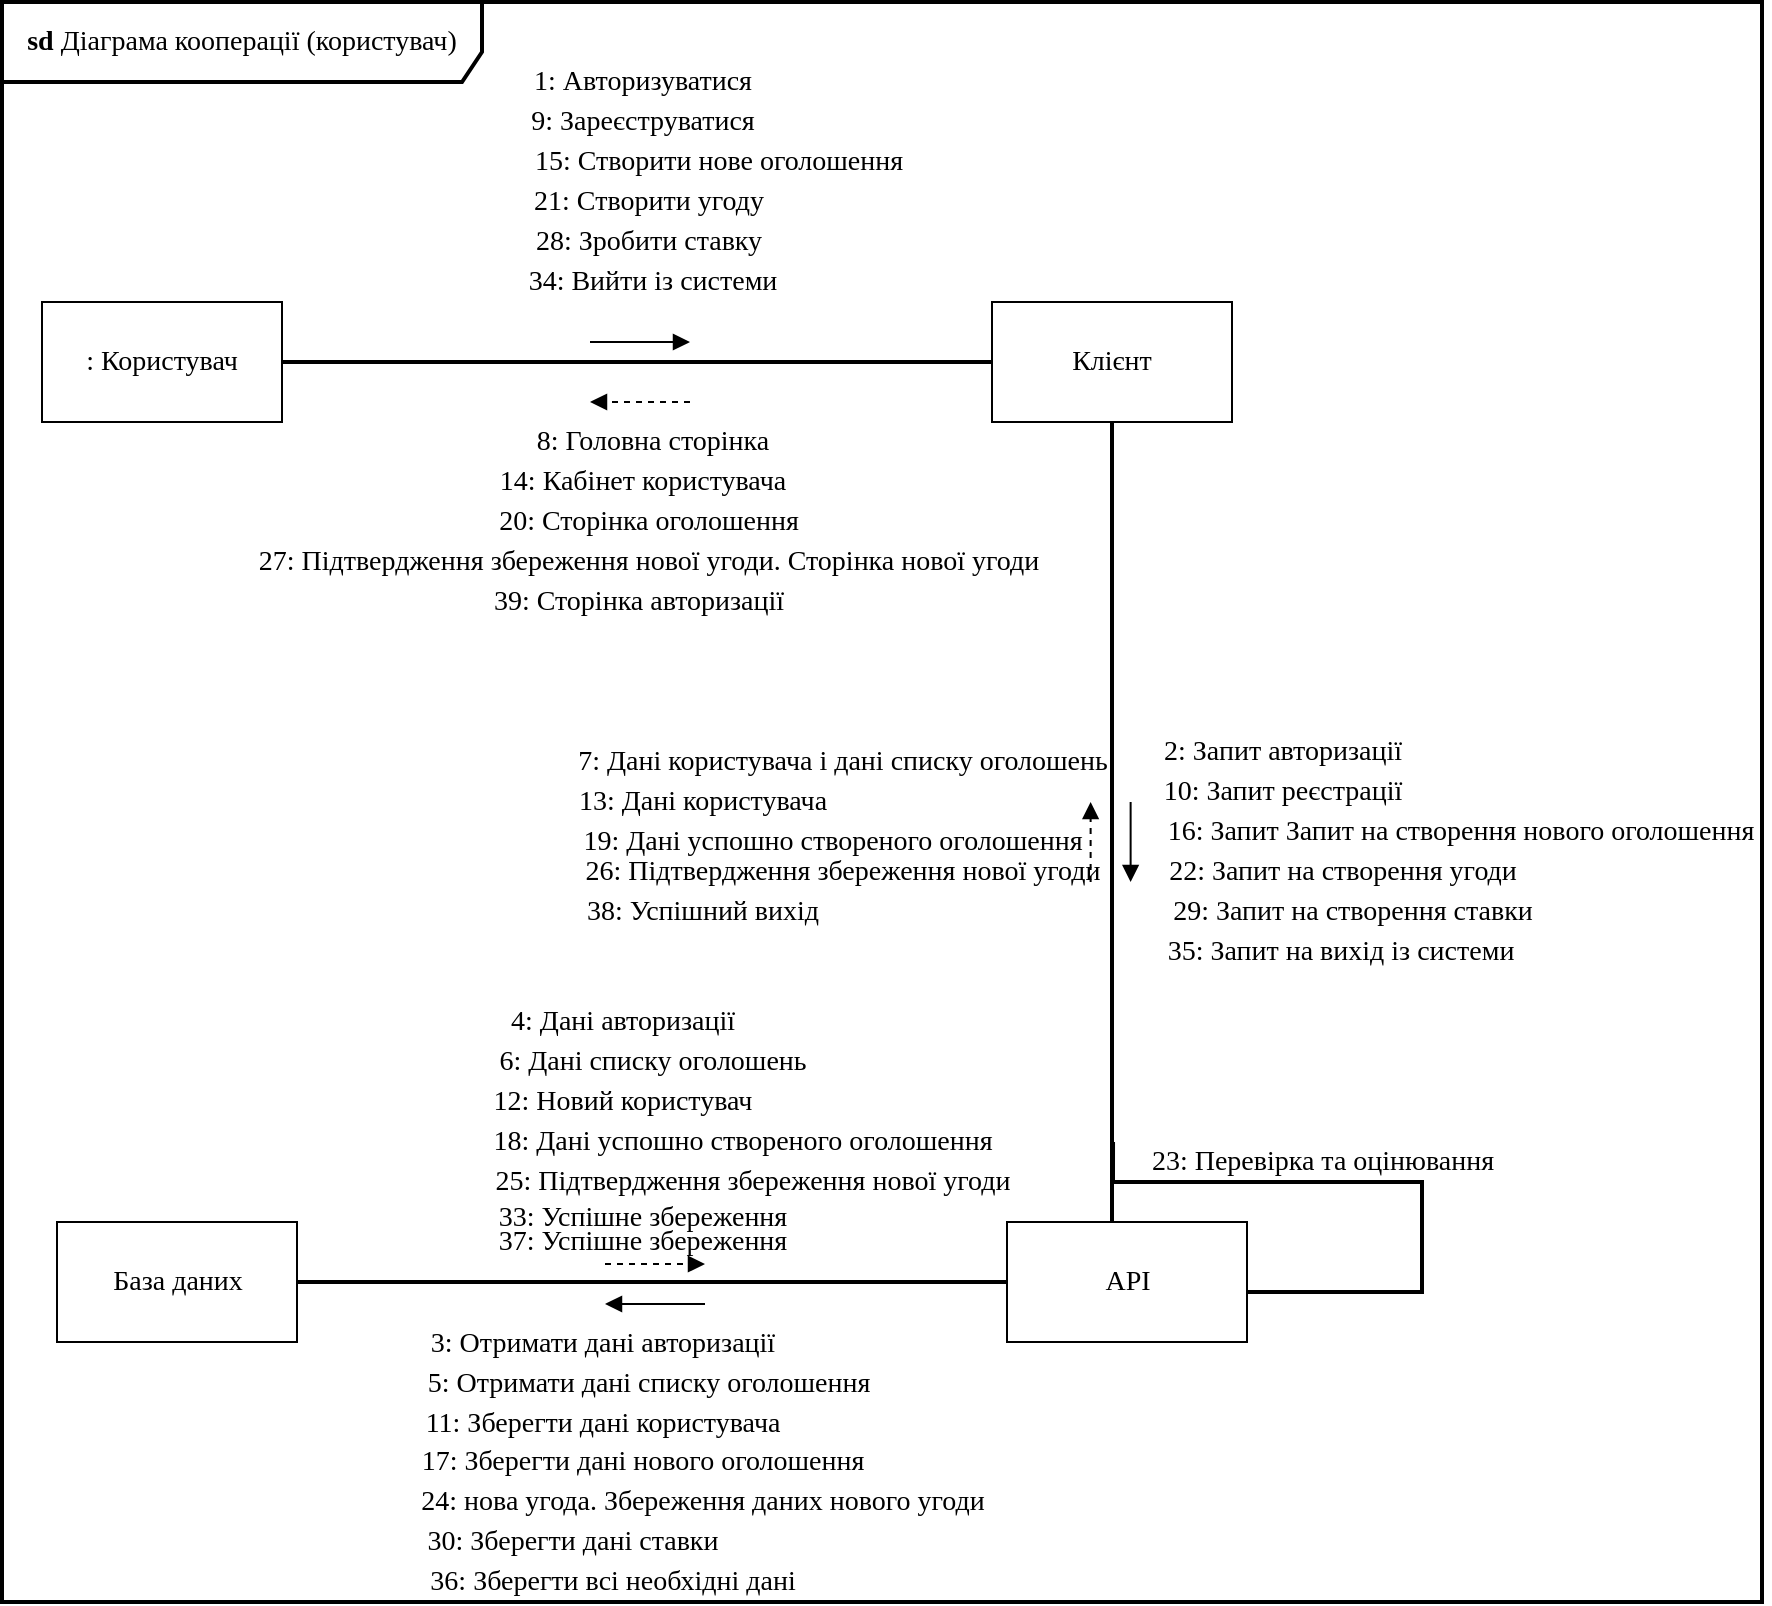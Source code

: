 <mxfile version="18.0.1" type="device"><diagram id="qYtvw9RyT_T63kAQ5Qsu" name="Сторінка-1"><mxGraphModel dx="2415" dy="852" grid="1" gridSize="10" guides="1" tooltips="1" connect="1" arrows="1" fold="1" page="1" pageScale="1" pageWidth="827" pageHeight="1169" math="0" shadow="0"><root><mxCell id="0"/><mxCell id="1" parent="0"/><mxCell id="HO2FnwNI8rOmVfSFxRc9-1" value="&lt;font face=&quot;Times New Roman&quot; style=&quot;font-size: 14px&quot;&gt;: Користувач&lt;/font&gt;" style="rounded=0;whiteSpace=wrap;html=1;" parent="1" vertex="1"><mxGeometry x="20" y="160" width="120" height="60" as="geometry"/></mxCell><mxCell id="HO2FnwNI8rOmVfSFxRc9-2" value="&lt;font face=&quot;Times New Roman&quot; style=&quot;font-size: 14px&quot;&gt;Клієнт&lt;/font&gt;" style="rounded=0;whiteSpace=wrap;html=1;" parent="1" vertex="1"><mxGeometry x="495" y="160" width="120" height="60" as="geometry"/></mxCell><mxCell id="HO2FnwNI8rOmVfSFxRc9-3" value="" style="line;strokeWidth=2;fillColor=none;align=left;verticalAlign=middle;spacingTop=-1;spacingLeft=3;spacingRight=3;rotatable=0;labelPosition=right;points=[];portConstraint=eastwest;" parent="1" vertex="1"><mxGeometry x="140" y="186" width="355" height="8" as="geometry"/></mxCell><mxCell id="HO2FnwNI8rOmVfSFxRc9-4" value="" style="endArrow=block;html=1;rounded=0;endFill=1;" parent="1" edge="1"><mxGeometry width="50" height="50" relative="1" as="geometry"><mxPoint x="294" y="180" as="sourcePoint"/><mxPoint x="344" y="180" as="targetPoint"/></mxGeometry></mxCell><mxCell id="HO2FnwNI8rOmVfSFxRc9-5" value="&lt;font face=&quot;Times New Roman&quot; style=&quot;font-size: 14px&quot;&gt;1: Авторизуватися&lt;/font&gt;" style="text;html=1;align=center;verticalAlign=middle;resizable=0;points=[];autosize=1;strokeColor=none;fillColor=none;" parent="1" vertex="1"><mxGeometry x="260" y="40" width="120" height="20" as="geometry"/></mxCell><mxCell id="HO2FnwNI8rOmVfSFxRc9-6" value="&lt;font face=&quot;Times New Roman&quot; style=&quot;font-size: 14px&quot;&gt;API&lt;/font&gt;" style="rounded=0;whiteSpace=wrap;html=1;" parent="1" vertex="1"><mxGeometry x="502.5" y="620" width="120" height="60" as="geometry"/></mxCell><mxCell id="HO2FnwNI8rOmVfSFxRc9-7" value="&lt;font face=&quot;Times New Roman&quot;&gt;&lt;span style=&quot;font-size: 14px&quot;&gt;База даних&lt;/span&gt;&lt;/font&gt;" style="rounded=0;whiteSpace=wrap;html=1;" parent="1" vertex="1"><mxGeometry x="27.5" y="620" width="120" height="60" as="geometry"/></mxCell><mxCell id="HO2FnwNI8rOmVfSFxRc9-8" value="" style="line;strokeWidth=2;fillColor=none;align=left;verticalAlign=middle;spacingTop=-1;spacingLeft=3;spacingRight=3;rotatable=0;labelPosition=right;points=[];portConstraint=eastwest;" parent="1" vertex="1"><mxGeometry x="147.5" y="646" width="355" height="8" as="geometry"/></mxCell><mxCell id="HO2FnwNI8rOmVfSFxRc9-9" value="" style="line;strokeWidth=2;fillColor=none;align=left;verticalAlign=middle;spacingTop=-1;spacingLeft=3;spacingRight=3;rotatable=0;labelPosition=right;points=[];portConstraint=eastwest;direction=south;" parent="1" vertex="1"><mxGeometry x="551" y="220" width="8" height="400" as="geometry"/></mxCell><mxCell id="HO2FnwNI8rOmVfSFxRc9-10" value="" style="endArrow=block;html=1;rounded=0;endFill=1;" parent="1" edge="1"><mxGeometry width="50" height="50" relative="1" as="geometry"><mxPoint x="564.31" y="410" as="sourcePoint"/><mxPoint x="564.31" y="450" as="targetPoint"/></mxGeometry></mxCell><mxCell id="HO2FnwNI8rOmVfSFxRc9-12" value="" style="endArrow=block;html=1;rounded=0;endFill=1;" parent="1" edge="1"><mxGeometry width="50" height="50" relative="1" as="geometry"><mxPoint x="351.5" y="661" as="sourcePoint"/><mxPoint x="301.5" y="661" as="targetPoint"/></mxGeometry></mxCell><mxCell id="HO2FnwNI8rOmVfSFxRc9-13" value="" style="endArrow=block;dashed=1;endFill=1;endSize=6;html=1;rounded=0;" parent="1" edge="1"><mxGeometry width="160" relative="1" as="geometry"><mxPoint x="301.5" y="641" as="sourcePoint"/><mxPoint x="351.5" y="641" as="targetPoint"/></mxGeometry></mxCell><mxCell id="HO2FnwNI8rOmVfSFxRc9-14" value="" style="endArrow=block;dashed=1;endFill=1;endSize=6;html=1;rounded=0;" parent="1" edge="1"><mxGeometry width="160" relative="1" as="geometry"><mxPoint x="544.31" y="450" as="sourcePoint"/><mxPoint x="544.31" y="410" as="targetPoint"/></mxGeometry></mxCell><mxCell id="HO2FnwNI8rOmVfSFxRc9-16" value="" style="endArrow=block;dashed=1;endFill=1;endSize=6;html=1;rounded=0;" parent="1" edge="1"><mxGeometry width="160" relative="1" as="geometry"><mxPoint x="344" y="210" as="sourcePoint"/><mxPoint x="294" y="210" as="targetPoint"/></mxGeometry></mxCell><mxCell id="HO2FnwNI8rOmVfSFxRc9-18" value="&lt;font face=&quot;Times New Roman&quot; style=&quot;font-size: 14px&quot;&gt;2: Запит авторизації&lt;/font&gt;" style="text;html=1;align=center;verticalAlign=middle;resizable=0;points=[];autosize=1;strokeColor=none;fillColor=none;" parent="1" vertex="1"><mxGeometry x="575" y="375" width="130" height="20" as="geometry"/></mxCell><mxCell id="HO2FnwNI8rOmVfSFxRc9-19" value="&lt;font face=&quot;Times New Roman&quot; style=&quot;font-size: 14px&quot;&gt;3: Отримати дані авторизації&lt;/font&gt;" style="text;html=1;align=center;verticalAlign=middle;resizable=0;points=[];autosize=1;strokeColor=none;fillColor=none;" parent="1" vertex="1"><mxGeometry x="205" y="671" width="190" height="20" as="geometry"/></mxCell><mxCell id="HO2FnwNI8rOmVfSFxRc9-20" value="&lt;font face=&quot;Times New Roman&quot; style=&quot;font-size: 14px&quot;&gt;4: Дані авторизації&lt;/font&gt;" style="text;html=1;align=center;verticalAlign=middle;resizable=0;points=[];autosize=1;strokeColor=none;fillColor=none;" parent="1" vertex="1"><mxGeometry x="245" y="510" width="130" height="20" as="geometry"/></mxCell><mxCell id="HO2FnwNI8rOmVfSFxRc9-21" value="&lt;font face=&quot;Times New Roman&quot; style=&quot;font-size: 14px&quot;&gt;7: Дані користувача і д&lt;/font&gt;&lt;span style=&quot;font-family: &amp;quot;Times New Roman&amp;quot;; font-size: 14px;&quot;&gt;ані списку оголошень&lt;/span&gt;" style="text;html=1;align=center;verticalAlign=middle;resizable=0;points=[];autosize=1;strokeColor=none;fillColor=none;" parent="1" vertex="1"><mxGeometry x="280" y="380" width="280" height="20" as="geometry"/></mxCell><mxCell id="HO2FnwNI8rOmVfSFxRc9-22" value="&lt;font face=&quot;Times New Roman&quot; style=&quot;font-size: 14px&quot;&gt;8: Головна сторінка&lt;/font&gt;" style="text;html=1;align=center;verticalAlign=middle;resizable=0;points=[];autosize=1;strokeColor=none;fillColor=none;" parent="1" vertex="1"><mxGeometry x="260" y="220" width="130" height="20" as="geometry"/></mxCell><mxCell id="HO2FnwNI8rOmVfSFxRc9-23" value="&lt;font face=&quot;Times New Roman&quot; style=&quot;font-size: 14px&quot;&gt;9: Зареєструватися&lt;/font&gt;" style="text;html=1;align=center;verticalAlign=middle;resizable=0;points=[];autosize=1;strokeColor=none;fillColor=none;" parent="1" vertex="1"><mxGeometry x="255" y="60" width="130" height="20" as="geometry"/></mxCell><mxCell id="HO2FnwNI8rOmVfSFxRc9-24" value="&lt;font face=&quot;Times New Roman&quot; style=&quot;font-size: 14px&quot;&gt;10: Запит реєстрації&lt;/font&gt;" style="text;html=1;align=center;verticalAlign=middle;resizable=0;points=[];autosize=1;strokeColor=none;fillColor=none;" parent="1" vertex="1"><mxGeometry x="575" y="395" width="130" height="20" as="geometry"/></mxCell><mxCell id="HO2FnwNI8rOmVfSFxRc9-25" value="&lt;font face=&quot;Times New Roman&quot; style=&quot;font-size: 14px&quot;&gt;5: Отримати дані списку оголошення&lt;/font&gt;" style="text;html=1;align=center;verticalAlign=middle;resizable=0;points=[];autosize=1;strokeColor=none;fillColor=none;" parent="1" vertex="1"><mxGeometry x="202.5" y="691" width="240" height="20" as="geometry"/></mxCell><mxCell id="HO2FnwNI8rOmVfSFxRc9-26" value="&lt;font face=&quot;Times New Roman&quot; style=&quot;font-size: 14px&quot;&gt;6: Дані списку оголошень&lt;/font&gt;" style="text;html=1;align=center;verticalAlign=middle;resizable=0;points=[];autosize=1;strokeColor=none;fillColor=none;" parent="1" vertex="1"><mxGeometry x="240" y="530" width="170" height="20" as="geometry"/></mxCell><mxCell id="HO2FnwNI8rOmVfSFxRc9-27" value="&lt;span style=&quot;color: rgba(0 , 0 , 0 , 0) ; font-family: monospace ; font-size: 0px&quot;&gt;%3CmxGraphModel%3E%3Croot%3E%3CmxCell%20id%3D%220%22%2F%3E%3CmxCell%20id%3D%221%22%20parent%3D%220%22%2F%3E%3CmxCell%20id%3D%222%22%20value%3D%22%26lt%3Bfont%20face%3D%26quot%3BTimes%20New%20Roman%26quot%3B%20style%3D%26quot%3Bfont-size%3A%2014px%26quot%3B%26gt%3B7%3A%20%D0%94%D0%B0%D0%BD%D1%96%20%D0%BA%D0%BE%D1%80%D0%B8%D1%81%D1%82%D1%83%D0%B2%D0%B0%D1%87%D0%B0%20%D1%96%20%D1%81%D1%82%D0%B0%D1%82%D0%B8%D1%81%D1%82%D0%B8%D0%BA%D0%B0%26lt%3B%2Ffont%26gt%3B%22%20style%3D%22text%3Bhtml%3D1%3Balign%3Dcenter%3BverticalAlign%3Dmiddle%3Bresizable%3D0%3Bpoints%3D%5B%5D%3Bautosize%3D1%3BstrokeColor%3Dnone%3BfillColor%3Dnone%3B%22%20vertex%3D%221%22%20parent%3D%221%22%3E%3CmxGeometry%20x%3D%22337.5%22%20y%3D%22347.5%22%20width%3D%22210%22%20height%3D%2220%22%20as%3D%22geometry%22%2F%3E%3C%2FmxCell%3E%3C%2Froot%3E%3C%2FmxGraphModel%3E&lt;/span&gt;" style="text;html=1;align=center;verticalAlign=middle;resizable=0;points=[];autosize=1;strokeColor=none;fillColor=none;" parent="1" vertex="1"><mxGeometry x="432.5" y="367.5" width="20" height="20" as="geometry"/></mxCell><mxCell id="HO2FnwNI8rOmVfSFxRc9-28" value="&lt;font face=&quot;Times New Roman&quot; style=&quot;font-size: 14px&quot;&gt;14:&amp;nbsp;&lt;/font&gt;&lt;span style=&quot;font-family: &amp;quot;times new roman&amp;quot; ; font-size: 14px&quot;&gt;Кабінет користувача&lt;/span&gt;" style="text;html=1;align=center;verticalAlign=middle;resizable=0;points=[];autosize=1;strokeColor=none;fillColor=none;" parent="1" vertex="1"><mxGeometry x="240" y="240" width="160" height="20" as="geometry"/></mxCell><mxCell id="HO2FnwNI8rOmVfSFxRc9-29" value="&lt;font face=&quot;Times New Roman&quot; style=&quot;font-size: 14px&quot;&gt;15: Створити нове оголошення&lt;/font&gt;" style="text;html=1;align=center;verticalAlign=middle;resizable=0;points=[];autosize=1;strokeColor=none;fillColor=none;" parent="1" vertex="1"><mxGeometry x="257.5" y="80" width="200" height="20" as="geometry"/></mxCell><mxCell id="HO2FnwNI8rOmVfSFxRc9-30" value="&lt;font face=&quot;Times New Roman&quot; style=&quot;font-size: 14px&quot;&gt;16: Запит Запит на створення нового оголошення&lt;/font&gt;" style="text;html=1;align=center;verticalAlign=middle;resizable=0;points=[];autosize=1;strokeColor=none;fillColor=none;" parent="1" vertex="1"><mxGeometry x="574" y="415" width="310" height="20" as="geometry"/></mxCell><mxCell id="HO2FnwNI8rOmVfSFxRc9-31" value="&lt;font face=&quot;Times New Roman&quot; style=&quot;font-size: 14px&quot;&gt;11: Зберегти дані користувача&lt;/font&gt;" style="text;html=1;align=center;verticalAlign=middle;resizable=0;points=[];autosize=1;strokeColor=none;fillColor=none;" parent="1" vertex="1"><mxGeometry x="205" y="711" width="190" height="20" as="geometry"/></mxCell><mxCell id="HO2FnwNI8rOmVfSFxRc9-32" value="&lt;font face=&quot;Times New Roman&quot; style=&quot;font-size: 14px&quot;&gt;12: Новий користувач&lt;/font&gt;" style="text;html=1;align=center;verticalAlign=middle;resizable=0;points=[];autosize=1;strokeColor=none;fillColor=none;" parent="1" vertex="1"><mxGeometry x="240" y="550" width="140" height="20" as="geometry"/></mxCell><mxCell id="HO2FnwNI8rOmVfSFxRc9-33" value="&lt;font face=&quot;Times New Roman&quot; style=&quot;font-size: 14px&quot;&gt;19:&amp;nbsp;&lt;/font&gt;&lt;span style=&quot;font-family: &amp;quot;times new roman&amp;quot;; font-size: 14px;&quot;&gt;Дані успошно створеного оголошення&lt;/span&gt;" style="text;html=1;align=center;verticalAlign=middle;resizable=0;points=[];autosize=1;strokeColor=none;fillColor=none;" parent="1" vertex="1"><mxGeometry x="280" y="420" width="270" height="20" as="geometry"/></mxCell><mxCell id="HO2FnwNI8rOmVfSFxRc9-34" value="&lt;font face=&quot;Times New Roman&quot; style=&quot;font-size: 14px&quot;&gt;20:&amp;nbsp;&lt;/font&gt;&lt;span style=&quot;font-family: &amp;quot;times new roman&amp;quot; ; font-size: 14px&quot;&gt;Сторінка оголошення&lt;/span&gt;" style="text;html=1;align=center;verticalAlign=middle;resizable=0;points=[];autosize=1;strokeColor=none;fillColor=none;" parent="1" vertex="1"><mxGeometry x="237.5" y="260" width="170" height="20" as="geometry"/></mxCell><mxCell id="HO2FnwNI8rOmVfSFxRc9-35" value="&lt;font face=&quot;Times New Roman&quot; style=&quot;font-size: 14px&quot;&gt;21: Створити угоду&lt;/font&gt;" style="text;html=1;align=center;verticalAlign=middle;resizable=0;points=[];autosize=1;strokeColor=none;fillColor=none;" parent="1" vertex="1"><mxGeometry x="257.5" y="100" width="130" height="20" as="geometry"/></mxCell><mxCell id="HO2FnwNI8rOmVfSFxRc9-36" value="&lt;font face=&quot;Times New Roman&quot; style=&quot;font-size: 14px&quot;&gt;22:&amp;nbsp;&lt;/font&gt;&lt;span style=&quot;font-family: &amp;quot;times new roman&amp;quot; ; font-size: 14px&quot;&gt;Запит на створення угоди&lt;/span&gt;" style="text;html=1;align=center;verticalAlign=middle;resizable=0;points=[];autosize=1;strokeColor=none;fillColor=none;" parent="1" vertex="1"><mxGeometry x="575" y="435" width="190" height="20" as="geometry"/></mxCell><mxCell id="HO2FnwNI8rOmVfSFxRc9-37" value="&lt;font face=&quot;Times New Roman&quot; style=&quot;font-size: 14px&quot;&gt;17:&amp;nbsp;&lt;/font&gt;&lt;span style=&quot;font-family: &amp;quot;times new roman&amp;quot; ; font-size: 14px&quot;&gt;Зберегти дані нового оголошення&lt;/span&gt;" style="text;html=1;align=center;verticalAlign=middle;resizable=0;points=[];autosize=1;strokeColor=none;fillColor=none;" parent="1" vertex="1"><mxGeometry x="200" y="730" width="240" height="20" as="geometry"/></mxCell><mxCell id="HO2FnwNI8rOmVfSFxRc9-38" value="&lt;font face=&quot;Times New Roman&quot; style=&quot;font-size: 14px&quot;&gt;18:&amp;nbsp;&lt;/font&gt;&lt;span style=&quot;font-family: &amp;quot;times new roman&amp;quot; ; font-size: 14px&quot;&gt;Дані успошно створеного оголошення&lt;/span&gt;" style="text;html=1;align=center;verticalAlign=middle;resizable=0;points=[];autosize=1;strokeColor=none;fillColor=none;" parent="1" vertex="1"><mxGeometry x="235" y="570" width="270" height="20" as="geometry"/></mxCell><mxCell id="HO2FnwNI8rOmVfSFxRc9-39" value="&lt;font face=&quot;Times New Roman&quot; style=&quot;font-size: 14px&quot;&gt;26:&amp;nbsp;&lt;/font&gt;&lt;span style=&quot;font-family: &amp;quot;times new roman&amp;quot;; font-size: 14px;&quot;&gt;Підтвердження збереження нової угоди&lt;/span&gt;" style="text;html=1;align=center;verticalAlign=middle;resizable=0;points=[];autosize=1;strokeColor=none;fillColor=none;" parent="1" vertex="1"><mxGeometry x="285" y="435" width="270" height="20" as="geometry"/></mxCell><mxCell id="HO2FnwNI8rOmVfSFxRc9-40" value="&lt;font face=&quot;Times New Roman&quot; style=&quot;font-size: 14px&quot;&gt;27:&amp;nbsp;&lt;/font&gt;&lt;span style=&quot;font-family: &amp;quot;times new roman&amp;quot;; font-size: 14px;&quot;&gt;Підтвердження збереження нової угоди. Сторінка нової угоди&lt;/span&gt;" style="text;html=1;align=center;verticalAlign=middle;resizable=0;points=[];autosize=1;strokeColor=none;fillColor=none;" parent="1" vertex="1"><mxGeometry x="117.5" y="280" width="410" height="20" as="geometry"/></mxCell><mxCell id="HO2FnwNI8rOmVfSFxRc9-41" value="&lt;font face=&quot;Times New Roman&quot; style=&quot;font-size: 14px&quot;&gt;28:&amp;nbsp;&lt;/font&gt;&lt;span style=&quot;font-family: &amp;quot;times new roman&amp;quot; ; font-size: 14px&quot;&gt;Зробити ставку&lt;/span&gt;" style="text;html=1;align=center;verticalAlign=middle;resizable=0;points=[];autosize=1;strokeColor=none;fillColor=none;" parent="1" vertex="1"><mxGeometry x="257.5" y="120" width="130" height="20" as="geometry"/></mxCell><mxCell id="HO2FnwNI8rOmVfSFxRc9-42" value="&lt;font face=&quot;Times New Roman&quot; style=&quot;font-size: 14px&quot;&gt;29:&amp;nbsp;&lt;/font&gt;&lt;span style=&quot;font-family: &amp;quot;times new roman&amp;quot; ; font-size: 14px&quot;&gt;Запит на створення ставки&lt;/span&gt;" style="text;html=1;align=center;verticalAlign=middle;resizable=0;points=[];autosize=1;strokeColor=none;fillColor=none;" parent="1" vertex="1"><mxGeometry x="575" y="455" width="200" height="20" as="geometry"/></mxCell><mxCell id="HO2FnwNI8rOmVfSFxRc9-45" value="&lt;font face=&quot;Times New Roman&quot; style=&quot;font-size: 14px&quot;&gt;&lt;b&gt;sd &lt;/b&gt;Діаграма кооперації (користувач)&lt;/font&gt;" style="shape=umlFrame;whiteSpace=wrap;html=1;strokeWidth=2;width=240;height=40;" parent="1" vertex="1"><mxGeometry y="10" width="880" height="800" as="geometry"/></mxCell><mxCell id="wKTey1cUFOD86uwNQsS1-2" value="" style="endArrow=none;html=1;rounded=0;endSize=6;edgeStyle=orthogonalEdgeStyle;entryX=0.9;entryY=0.435;entryDx=0;entryDy=0;entryPerimeter=0;strokeWidth=2;" parent="1" target="HO2FnwNI8rOmVfSFxRc9-9" edge="1"><mxGeometry width="50" height="50" relative="1" as="geometry"><mxPoint x="622.5" y="654.97" as="sourcePoint"/><mxPoint x="673" y="570" as="targetPoint"/><Array as="points"><mxPoint x="710" y="655"/><mxPoint x="710" y="600"/><mxPoint x="556" y="600"/></Array></mxGeometry></mxCell><mxCell id="wKTey1cUFOD86uwNQsS1-3" value="&lt;font face=&quot;Times New Roman&quot; style=&quot;font-size: 14px&quot;&gt;23:&amp;nbsp;&lt;/font&gt;&lt;span style=&quot;font-family: &amp;quot;times new roman&amp;quot; ; font-size: 14px&quot;&gt;Перевірка та оцінювання&lt;/span&gt;" style="text;html=1;align=center;verticalAlign=middle;resizable=0;points=[];autosize=1;strokeColor=none;fillColor=none;" parent="1" vertex="1"><mxGeometry x="565" y="580" width="190" height="20" as="geometry"/></mxCell><mxCell id="wKTey1cUFOD86uwNQsS1-4" value="&lt;font face=&quot;Times New Roman&quot; style=&quot;font-size: 14px&quot;&gt;13: Дані користувача&lt;/font&gt;" style="text;html=1;align=center;verticalAlign=middle;resizable=0;points=[];autosize=1;strokeColor=none;fillColor=none;" parent="1" vertex="1"><mxGeometry x="280" y="400" width="140" height="20" as="geometry"/></mxCell><mxCell id="wKTey1cUFOD86uwNQsS1-5" value="&lt;font face=&quot;Times New Roman&quot; style=&quot;font-size: 14px&quot;&gt;24:&amp;nbsp;&lt;/font&gt;&lt;span style=&quot;font-family: &amp;quot;times new roman&amp;quot; ; font-size: 14px&quot;&gt;нова угода. Збереження даних нового угоди&lt;/span&gt;" style="text;html=1;align=center;verticalAlign=middle;resizable=0;points=[];autosize=1;strokeColor=none;fillColor=none;" parent="1" vertex="1"><mxGeometry x="200" y="750" width="300" height="20" as="geometry"/></mxCell><mxCell id="wKTey1cUFOD86uwNQsS1-7" value="&lt;font face=&quot;Times New Roman&quot; style=&quot;font-size: 14px&quot;&gt;25:&amp;nbsp;&lt;/font&gt;&lt;span style=&quot;font-family: &amp;quot;times new roman&amp;quot; ; font-size: 14px&quot;&gt;Підтвердження збереження нової угоди&lt;/span&gt;" style="text;html=1;align=center;verticalAlign=middle;resizable=0;points=[];autosize=1;strokeColor=none;fillColor=none;" parent="1" vertex="1"><mxGeometry x="240" y="590" width="270" height="20" as="geometry"/></mxCell><mxCell id="wKTey1cUFOD86uwNQsS1-9" value="&lt;font face=&quot;Times New Roman&quot; style=&quot;font-size: 14px&quot;&gt;30:&amp;nbsp;&lt;/font&gt;&lt;span style=&quot;font-family: &amp;quot;times new roman&amp;quot; ; font-size: 14px&quot;&gt;Зберегти дані ставки&lt;/span&gt;" style="text;html=1;align=center;verticalAlign=middle;resizable=0;points=[];autosize=1;strokeColor=none;fillColor=none;" parent="1" vertex="1"><mxGeometry x="205" y="770" width="160" height="20" as="geometry"/></mxCell><mxCell id="wKTey1cUFOD86uwNQsS1-10" value="&lt;font face=&quot;Times New Roman&quot; style=&quot;font-size: 14px&quot;&gt;33:&amp;nbsp;&lt;/font&gt;&lt;span style=&quot;font-family: &amp;#34;times new roman&amp;#34; ; font-size: 14px&quot;&gt;Успішне збереження&lt;/span&gt;" style="text;html=1;align=center;verticalAlign=middle;resizable=0;points=[];autosize=1;strokeColor=none;fillColor=none;" parent="1" vertex="1"><mxGeometry x="240" y="607.5" width="160" height="20" as="geometry"/></mxCell><mxCell id="wKTey1cUFOD86uwNQsS1-12" value="&lt;font face=&quot;Times New Roman&quot; style=&quot;font-size: 14px&quot;&gt;34:&amp;nbsp;&lt;/font&gt;&lt;span style=&quot;font-family: &amp;quot;times new roman&amp;quot; ; font-size: 14px&quot;&gt;Вийти із системи&lt;/span&gt;" style="text;html=1;align=center;verticalAlign=middle;resizable=0;points=[];autosize=1;strokeColor=none;fillColor=none;" parent="1" vertex="1"><mxGeometry x="255" y="140" width="140" height="20" as="geometry"/></mxCell><mxCell id="wKTey1cUFOD86uwNQsS1-13" value="&lt;font face=&quot;Times New Roman&quot; style=&quot;font-size: 14px&quot;&gt;35:&amp;nbsp;&lt;/font&gt;&lt;span style=&quot;font-family: &amp;quot;times new roman&amp;quot; ; font-size: 14px&quot;&gt;Запит на вихід із системи&lt;/span&gt;" style="text;html=1;align=center;verticalAlign=middle;resizable=0;points=[];autosize=1;strokeColor=none;fillColor=none;" parent="1" vertex="1"><mxGeometry x="574" y="475" width="190" height="20" as="geometry"/></mxCell><mxCell id="wKTey1cUFOD86uwNQsS1-14" value="&lt;font face=&quot;Times New Roman&quot; style=&quot;font-size: 14px&quot;&gt;38:&amp;nbsp;&lt;/font&gt;&lt;span style=&quot;font-family: &amp;#34;times new roman&amp;#34; ; font-size: 14px&quot;&gt;Успішний вихід&lt;/span&gt;" style="text;html=1;align=center;verticalAlign=middle;resizable=0;points=[];autosize=1;strokeColor=none;fillColor=none;" parent="1" vertex="1"><mxGeometry x="285" y="455" width="130" height="20" as="geometry"/></mxCell><mxCell id="wKTey1cUFOD86uwNQsS1-15" value="&lt;font face=&quot;Times New Roman&quot; style=&quot;font-size: 14px&quot;&gt;39:&amp;nbsp;&lt;/font&gt;&lt;span style=&quot;font-family: &amp;#34;times new roman&amp;#34; ; font-size: 14px&quot;&gt;Сторінка авторизації&lt;/span&gt;" style="text;html=1;align=center;verticalAlign=middle;resizable=0;points=[];autosize=1;strokeColor=none;fillColor=none;" parent="1" vertex="1"><mxGeometry x="237.5" y="300" width="160" height="20" as="geometry"/></mxCell><mxCell id="-3VxarqNv8NioMwz1tx_-1" value="&lt;font face=&quot;Times New Roman&quot; style=&quot;font-size: 14px&quot;&gt;36:&amp;nbsp;&lt;/font&gt;&lt;span style=&quot;font-family: &amp;quot;times new roman&amp;quot; ; font-size: 14px&quot;&gt;Зберегти всі необхідні дані&lt;/span&gt;" style="text;html=1;align=center;verticalAlign=middle;resizable=0;points=[];autosize=1;strokeColor=none;fillColor=none;" vertex="1" parent="1"><mxGeometry x="205" y="790" width="200" height="20" as="geometry"/></mxCell><mxCell id="-3VxarqNv8NioMwz1tx_-2" value="&lt;font face=&quot;Times New Roman&quot; style=&quot;font-size: 14px&quot;&gt;37:&amp;nbsp;&lt;/font&gt;&lt;span style=&quot;font-family: &amp;quot;times new roman&amp;quot; ; font-size: 14px&quot;&gt;Успішне збереження&lt;/span&gt;" style="text;html=1;align=center;verticalAlign=middle;resizable=0;points=[];autosize=1;strokeColor=none;fillColor=none;" vertex="1" parent="1"><mxGeometry x="240" y="620" width="160" height="20" as="geometry"/></mxCell></root></mxGraphModel></diagram></mxfile>